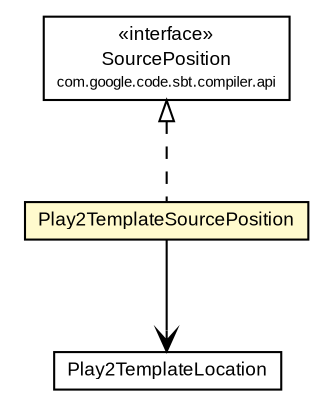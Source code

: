 #!/usr/local/bin/dot
#
# Class diagram 
# Generated by UMLGraph version R5_6-24-gf6e263 (http://www.umlgraph.org/)
#

digraph G {
	edge [fontname="arial",fontsize=10,labelfontname="arial",labelfontsize=10];
	node [fontname="arial",fontsize=10,shape=plaintext];
	nodesep=0.25;
	ranksep=0.5;
	// com.google.code.play2.spm.template.Play2TemplateSourcePosition
	c48 [label=<<table title="com.google.code.play2.spm.template.Play2TemplateSourcePosition" border="0" cellborder="1" cellspacing="0" cellpadding="2" port="p" bgcolor="lemonChiffon" href="./Play2TemplateSourcePosition.html">
		<tr><td><table border="0" cellspacing="0" cellpadding="1">
<tr><td align="center" balign="center"> Play2TemplateSourcePosition </td></tr>
		</table></td></tr>
		</table>>, URL="./Play2TemplateSourcePosition.html", fontname="arial", fontcolor="black", fontsize=9.0];
	//com.google.code.play2.spm.template.Play2TemplateSourcePosition implements com.google.code.sbt.compiler.api.SourcePosition
	c49:p -> c48:p [dir=back,arrowtail=empty,style=dashed];
	// com.google.code.play2.spm.template.Play2TemplateSourcePosition NAVASSOC com.google.code.play2.spm.template.Play2TemplateLocation
	c48:p -> c50:p [taillabel="", label="", headlabel="", fontname="arial", fontcolor="black", fontsize=10.0, color="black", arrowhead=open];
	// com.google.code.sbt.compiler.api.SourcePosition
	c49 [label=<<table title="com.google.code.sbt.compiler.api.SourcePosition" border="0" cellborder="1" cellspacing="0" cellpadding="2" port="p" href="http://sbt-compiler-maven-plugin.github.io/sbt-compiler-maven-plugin/1.0.0-beta8/sbt-compiler-api/apidocs/com/google/code/sbt/compiler/api/SourcePosition.html">
		<tr><td><table border="0" cellspacing="0" cellpadding="1">
<tr><td align="center" balign="center"> &#171;interface&#187; </td></tr>
<tr><td align="center" balign="center"> SourcePosition </td></tr>
<tr><td align="center" balign="center"><font point-size="7.0"> com.google.code.sbt.compiler.api </font></td></tr>
		</table></td></tr>
		</table>>, URL="http://sbt-compiler-maven-plugin.github.io/sbt-compiler-maven-plugin/1.0.0-beta8/sbt-compiler-api/apidocs/com/google/code/sbt/compiler/api/SourcePosition.html", fontname="arial", fontcolor="black", fontsize=9.0];
	// com.google.code.play2.spm.template.Play2TemplateLocation
	c50 [label=<<table title="com.google.code.play2.spm.template.Play2TemplateLocation" border="0" cellborder="1" cellspacing="0" cellpadding="2" port="p">
		<tr><td><table border="0" cellspacing="0" cellpadding="1">
<tr><td align="center" balign="center"> Play2TemplateLocation </td></tr>
		</table></td></tr>
		</table>>, URL="null", fontname="arial", fontcolor="black", fontsize=9.0];
}

